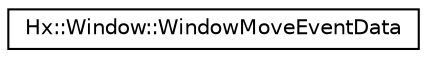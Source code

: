 digraph "Graphical Class Hierarchy"
{
  edge [fontname="Helvetica",fontsize="10",labelfontname="Helvetica",labelfontsize="10"];
  node [fontname="Helvetica",fontsize="10",shape=record];
  rankdir="LR";
  Node1 [label="Hx::Window::WindowMoveEventData",height=0.2,width=0.4,color="black", fillcolor="white", style="filled",URL="$structHx_1_1Window_1_1WindowMoveEventData.html"];
}
